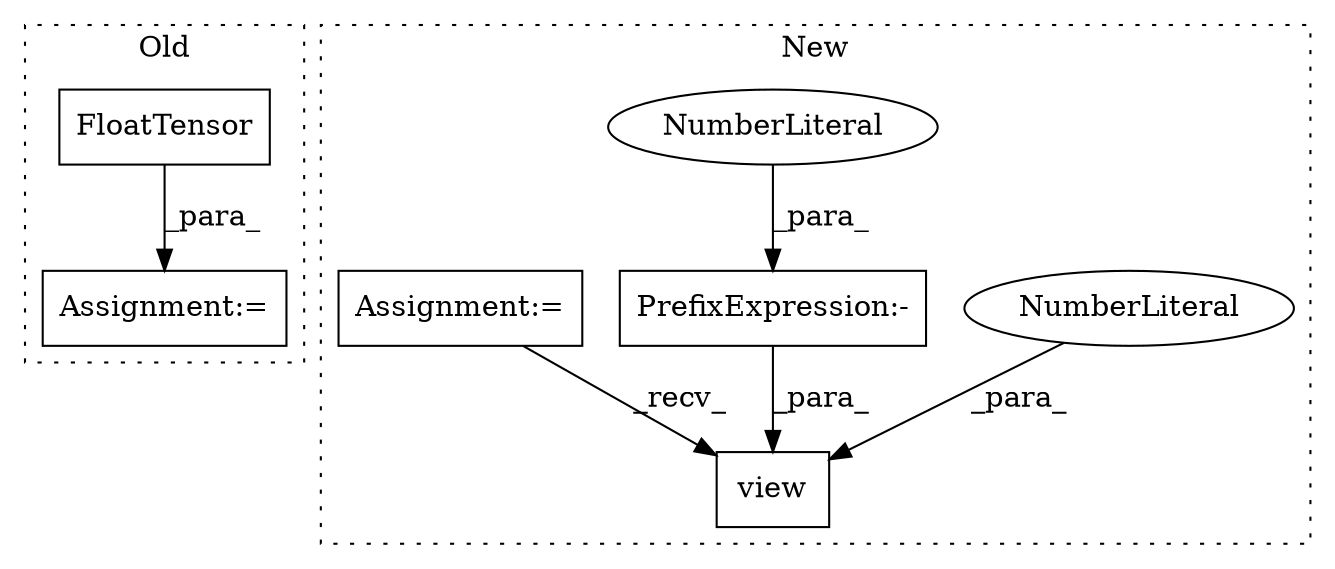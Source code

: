 digraph G {
subgraph cluster0 {
1 [label="FloatTensor" a="32" s="1213,1232" l="12,1" shape="box"];
6 [label="Assignment:=" a="7" s="1206" l="1" shape="box"];
label = "Old";
style="dotted";
}
subgraph cluster1 {
2 [label="view" a="32" s="1282,1291" l="5,1" shape="box"];
3 [label="NumberLiteral" a="34" s="1287" l="1" shape="ellipse"];
4 [label="PrefixExpression:-" a="38" s="1289" l="1" shape="box"];
5 [label="NumberLiteral" a="34" s="1290" l="1" shape="ellipse"];
7 [label="Assignment:=" a="7" s="1202" l="1" shape="box"];
label = "New";
style="dotted";
}
1 -> 6 [label="_para_"];
3 -> 2 [label="_para_"];
4 -> 2 [label="_para_"];
5 -> 4 [label="_para_"];
7 -> 2 [label="_recv_"];
}